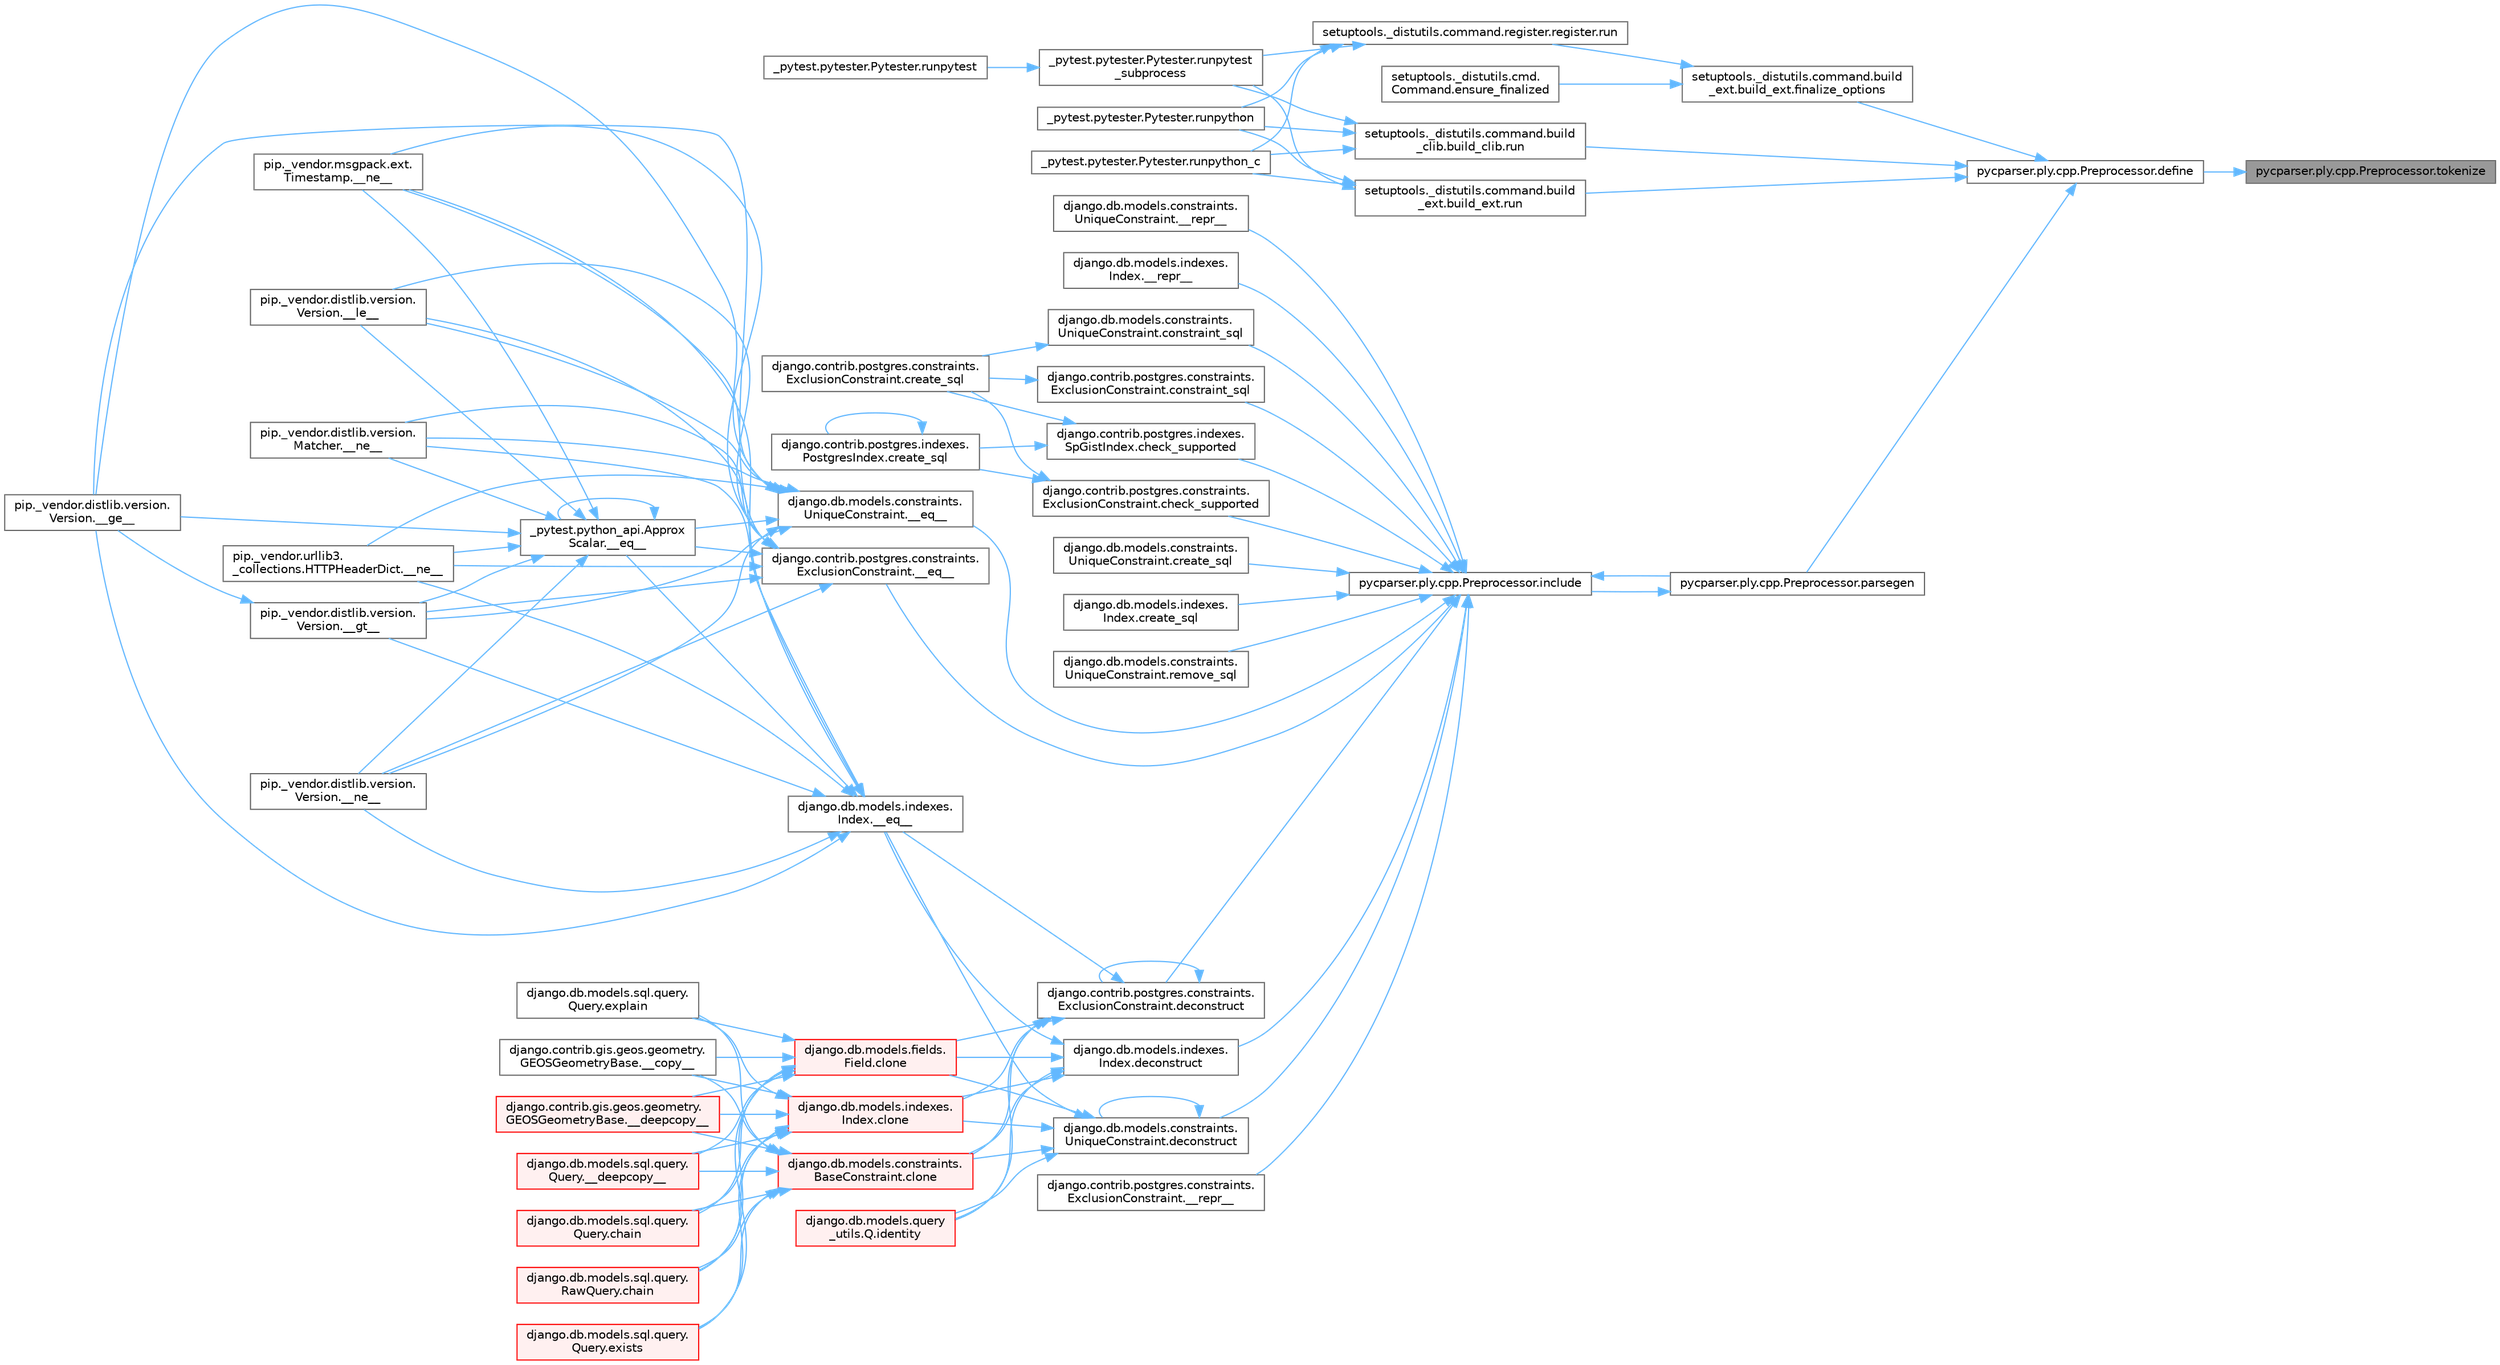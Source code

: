 digraph "pycparser.ply.cpp.Preprocessor.tokenize"
{
 // LATEX_PDF_SIZE
  bgcolor="transparent";
  edge [fontname=Helvetica,fontsize=10,labelfontname=Helvetica,labelfontsize=10];
  node [fontname=Helvetica,fontsize=10,shape=box,height=0.2,width=0.4];
  rankdir="RL";
  Node1 [id="Node000001",label="pycparser.ply.cpp.Preprocessor.tokenize",height=0.2,width=0.4,color="gray40", fillcolor="grey60", style="filled", fontcolor="black",tooltip=" "];
  Node1 -> Node2 [id="edge1_Node000001_Node000002",dir="back",color="steelblue1",style="solid",tooltip=" "];
  Node2 [id="Node000002",label="pycparser.ply.cpp.Preprocessor.define",height=0.2,width=0.4,color="grey40", fillcolor="white", style="filled",URL="$classpycparser_1_1ply_1_1cpp_1_1_preprocessor.html#af635683ade59c1df3d343885d9cd22b7",tooltip=" "];
  Node2 -> Node3 [id="edge2_Node000002_Node000003",dir="back",color="steelblue1",style="solid",tooltip=" "];
  Node3 [id="Node000003",label="setuptools._distutils.command.build\l_ext.build_ext.finalize_options",height=0.2,width=0.4,color="grey40", fillcolor="white", style="filled",URL="$classsetuptools_1_1__distutils_1_1command_1_1build__ext_1_1build__ext.html#aa075f7186fa8165665f5896daa6fb8eb",tooltip=" "];
  Node3 -> Node4 [id="edge3_Node000003_Node000004",dir="back",color="steelblue1",style="solid",tooltip=" "];
  Node4 [id="Node000004",label="setuptools._distutils.cmd.\lCommand.ensure_finalized",height=0.2,width=0.4,color="grey40", fillcolor="white", style="filled",URL="$classsetuptools_1_1__distutils_1_1cmd_1_1_command.html#a3d586ca13afbfed87a11872fd15515ab",tooltip=" "];
  Node3 -> Node5 [id="edge4_Node000003_Node000005",dir="back",color="steelblue1",style="solid",tooltip=" "];
  Node5 [id="Node000005",label="setuptools._distutils.command.register.register.run",height=0.2,width=0.4,color="grey40", fillcolor="white", style="filled",URL="$classsetuptools_1_1__distutils_1_1command_1_1register_1_1register.html#a2c04b126757f477c907033d7f3d0e169",tooltip=" "];
  Node5 -> Node6 [id="edge5_Node000005_Node000006",dir="back",color="steelblue1",style="solid",tooltip=" "];
  Node6 [id="Node000006",label="_pytest.pytester.Pytester.runpytest\l_subprocess",height=0.2,width=0.4,color="grey40", fillcolor="white", style="filled",URL="$class__pytest_1_1pytester_1_1_pytester.html#a59323c6d6a1469a1206f1c0b8fce99c9",tooltip=" "];
  Node6 -> Node7 [id="edge6_Node000006_Node000007",dir="back",color="steelblue1",style="solid",tooltip=" "];
  Node7 [id="Node000007",label="_pytest.pytester.Pytester.runpytest",height=0.2,width=0.4,color="grey40", fillcolor="white", style="filled",URL="$class__pytest_1_1pytester_1_1_pytester.html#a2765db48ffe1b8853581d711ff43a87b",tooltip=" "];
  Node5 -> Node8 [id="edge7_Node000005_Node000008",dir="back",color="steelblue1",style="solid",tooltip=" "];
  Node8 [id="Node000008",label="_pytest.pytester.Pytester.runpython",height=0.2,width=0.4,color="grey40", fillcolor="white", style="filled",URL="$class__pytest_1_1pytester_1_1_pytester.html#a4e0c539507f15fd333cf618faf9687ef",tooltip=" "];
  Node5 -> Node9 [id="edge8_Node000005_Node000009",dir="back",color="steelblue1",style="solid",tooltip=" "];
  Node9 [id="Node000009",label="_pytest.pytester.Pytester.runpython_c",height=0.2,width=0.4,color="grey40", fillcolor="white", style="filled",URL="$class__pytest_1_1pytester_1_1_pytester.html#aea789acfe206d9c40d9a6bf54a337f2a",tooltip=" "];
  Node2 -> Node10 [id="edge9_Node000002_Node000010",dir="back",color="steelblue1",style="solid",tooltip=" "];
  Node10 [id="Node000010",label="pycparser.ply.cpp.Preprocessor.parsegen",height=0.2,width=0.4,color="grey40", fillcolor="white", style="filled",URL="$classpycparser_1_1ply_1_1cpp_1_1_preprocessor.html#aad71ed64ebab07f9eafb0b36f9108723",tooltip=" "];
  Node10 -> Node11 [id="edge10_Node000010_Node000011",dir="back",color="steelblue1",style="solid",tooltip=" "];
  Node11 [id="Node000011",label="pycparser.ply.cpp.Preprocessor.include",height=0.2,width=0.4,color="grey40", fillcolor="white", style="filled",URL="$classpycparser_1_1ply_1_1cpp_1_1_preprocessor.html#aa91b0516d72dcf45e3d21b35b84ea1e0",tooltip=" "];
  Node11 -> Node12 [id="edge11_Node000011_Node000012",dir="back",color="steelblue1",style="solid",tooltip=" "];
  Node12 [id="Node000012",label="django.contrib.postgres.constraints.\lExclusionConstraint.__eq__",height=0.2,width=0.4,color="grey40", fillcolor="white", style="filled",URL="$classdjango_1_1contrib_1_1postgres_1_1constraints_1_1_exclusion_constraint.html#af496d048323e51177e1239475f9fe47c",tooltip=" "];
  Node12 -> Node13 [id="edge12_Node000012_Node000013",dir="back",color="steelblue1",style="solid",tooltip=" "];
  Node13 [id="Node000013",label="_pytest.python_api.Approx\lScalar.__eq__",height=0.2,width=0.4,color="grey40", fillcolor="white", style="filled",URL="$class__pytest_1_1python__api_1_1_approx_scalar.html#af4601ee4ca7409927f88c83ebfc3d923",tooltip=" "];
  Node13 -> Node13 [id="edge13_Node000013_Node000013",dir="back",color="steelblue1",style="solid",tooltip=" "];
  Node13 -> Node14 [id="edge14_Node000013_Node000014",dir="back",color="steelblue1",style="solid",tooltip=" "];
  Node14 [id="Node000014",label="pip._vendor.distlib.version.\lVersion.__ge__",height=0.2,width=0.4,color="grey40", fillcolor="white", style="filled",URL="$classpip_1_1__vendor_1_1distlib_1_1version_1_1_version.html#aa6b7b889cebc687ddb5ed9040d01b1ec",tooltip=" "];
  Node13 -> Node15 [id="edge15_Node000013_Node000015",dir="back",color="steelblue1",style="solid",tooltip=" "];
  Node15 [id="Node000015",label="pip._vendor.distlib.version.\lVersion.__gt__",height=0.2,width=0.4,color="grey40", fillcolor="white", style="filled",URL="$classpip_1_1__vendor_1_1distlib_1_1version_1_1_version.html#a51cf0c8da1bb6829173ff6861b10cb5f",tooltip=" "];
  Node15 -> Node14 [id="edge16_Node000015_Node000014",dir="back",color="steelblue1",style="solid",tooltip=" "];
  Node13 -> Node16 [id="edge17_Node000013_Node000016",dir="back",color="steelblue1",style="solid",tooltip=" "];
  Node16 [id="Node000016",label="pip._vendor.distlib.version.\lVersion.__le__",height=0.2,width=0.4,color="grey40", fillcolor="white", style="filled",URL="$classpip_1_1__vendor_1_1distlib_1_1version_1_1_version.html#ae5e2c5d9b76377e286fcf92a382cbb8b",tooltip=" "];
  Node13 -> Node17 [id="edge18_Node000013_Node000017",dir="back",color="steelblue1",style="solid",tooltip=" "];
  Node17 [id="Node000017",label="pip._vendor.distlib.version.\lMatcher.__ne__",height=0.2,width=0.4,color="grey40", fillcolor="white", style="filled",URL="$classpip_1_1__vendor_1_1distlib_1_1version_1_1_matcher.html#a24f8f8a4686bff3018fee5d22f4e02f1",tooltip=" "];
  Node13 -> Node18 [id="edge19_Node000013_Node000018",dir="back",color="steelblue1",style="solid",tooltip=" "];
  Node18 [id="Node000018",label="pip._vendor.distlib.version.\lVersion.__ne__",height=0.2,width=0.4,color="grey40", fillcolor="white", style="filled",URL="$classpip_1_1__vendor_1_1distlib_1_1version_1_1_version.html#aea3cdf6db007318ab1a2e8d144e2a4a1",tooltip=" "];
  Node13 -> Node19 [id="edge20_Node000013_Node000019",dir="back",color="steelblue1",style="solid",tooltip=" "];
  Node19 [id="Node000019",label="pip._vendor.msgpack.ext.\lTimestamp.__ne__",height=0.2,width=0.4,color="grey40", fillcolor="white", style="filled",URL="$classpip_1_1__vendor_1_1msgpack_1_1ext_1_1_timestamp.html#ac38b8cada8075f7a1133b06bc99b2317",tooltip=" "];
  Node13 -> Node20 [id="edge21_Node000013_Node000020",dir="back",color="steelblue1",style="solid",tooltip=" "];
  Node20 [id="Node000020",label="pip._vendor.urllib3.\l_collections.HTTPHeaderDict.__ne__",height=0.2,width=0.4,color="grey40", fillcolor="white", style="filled",URL="$classpip_1_1__vendor_1_1urllib3_1_1__collections_1_1_h_t_t_p_header_dict.html#aa7766a9499d33160a1258e140e35a806",tooltip=" "];
  Node12 -> Node14 [id="edge22_Node000012_Node000014",dir="back",color="steelblue1",style="solid",tooltip=" "];
  Node12 -> Node15 [id="edge23_Node000012_Node000015",dir="back",color="steelblue1",style="solid",tooltip=" "];
  Node12 -> Node16 [id="edge24_Node000012_Node000016",dir="back",color="steelblue1",style="solid",tooltip=" "];
  Node12 -> Node17 [id="edge25_Node000012_Node000017",dir="back",color="steelblue1",style="solid",tooltip=" "];
  Node12 -> Node18 [id="edge26_Node000012_Node000018",dir="back",color="steelblue1",style="solid",tooltip=" "];
  Node12 -> Node19 [id="edge27_Node000012_Node000019",dir="back",color="steelblue1",style="solid",tooltip=" "];
  Node12 -> Node20 [id="edge28_Node000012_Node000020",dir="back",color="steelblue1",style="solid",tooltip=" "];
  Node11 -> Node21 [id="edge29_Node000011_Node000021",dir="back",color="steelblue1",style="solid",tooltip=" "];
  Node21 [id="Node000021",label="django.db.models.constraints.\lUniqueConstraint.__eq__",height=0.2,width=0.4,color="grey40", fillcolor="white", style="filled",URL="$classdjango_1_1db_1_1models_1_1constraints_1_1_unique_constraint.html#a1a877e5c6def4673a480b3fd44e3ad19",tooltip=" "];
  Node21 -> Node13 [id="edge30_Node000021_Node000013",dir="back",color="steelblue1",style="solid",tooltip=" "];
  Node21 -> Node14 [id="edge31_Node000021_Node000014",dir="back",color="steelblue1",style="solid",tooltip=" "];
  Node21 -> Node15 [id="edge32_Node000021_Node000015",dir="back",color="steelblue1",style="solid",tooltip=" "];
  Node21 -> Node16 [id="edge33_Node000021_Node000016",dir="back",color="steelblue1",style="solid",tooltip=" "];
  Node21 -> Node17 [id="edge34_Node000021_Node000017",dir="back",color="steelblue1",style="solid",tooltip=" "];
  Node21 -> Node18 [id="edge35_Node000021_Node000018",dir="back",color="steelblue1",style="solid",tooltip=" "];
  Node21 -> Node19 [id="edge36_Node000021_Node000019",dir="back",color="steelblue1",style="solid",tooltip=" "];
  Node21 -> Node20 [id="edge37_Node000021_Node000020",dir="back",color="steelblue1",style="solid",tooltip=" "];
  Node11 -> Node22 [id="edge38_Node000011_Node000022",dir="back",color="steelblue1",style="solid",tooltip=" "];
  Node22 [id="Node000022",label="django.contrib.postgres.constraints.\lExclusionConstraint.__repr__",height=0.2,width=0.4,color="grey40", fillcolor="white", style="filled",URL="$classdjango_1_1contrib_1_1postgres_1_1constraints_1_1_exclusion_constraint.html#a0771594ced240daa3e783f821d28adb5",tooltip=" "];
  Node11 -> Node23 [id="edge39_Node000011_Node000023",dir="back",color="steelblue1",style="solid",tooltip=" "];
  Node23 [id="Node000023",label="django.db.models.constraints.\lUniqueConstraint.__repr__",height=0.2,width=0.4,color="grey40", fillcolor="white", style="filled",URL="$classdjango_1_1db_1_1models_1_1constraints_1_1_unique_constraint.html#a182454ed288d36d2033f34e2442e63b6",tooltip=" "];
  Node11 -> Node24 [id="edge40_Node000011_Node000024",dir="back",color="steelblue1",style="solid",tooltip=" "];
  Node24 [id="Node000024",label="django.db.models.indexes.\lIndex.__repr__",height=0.2,width=0.4,color="grey40", fillcolor="white", style="filled",URL="$classdjango_1_1db_1_1models_1_1indexes_1_1_index.html#a491779817a13ed7b81a3fa01cb34b2c6",tooltip=" "];
  Node11 -> Node25 [id="edge41_Node000011_Node000025",dir="back",color="steelblue1",style="solid",tooltip=" "];
  Node25 [id="Node000025",label="django.contrib.postgres.constraints.\lExclusionConstraint.check_supported",height=0.2,width=0.4,color="grey40", fillcolor="white", style="filled",URL="$classdjango_1_1contrib_1_1postgres_1_1constraints_1_1_exclusion_constraint.html#afce44af1fdf188bca4592f852eb897c3",tooltip=" "];
  Node25 -> Node26 [id="edge42_Node000025_Node000026",dir="back",color="steelblue1",style="solid",tooltip=" "];
  Node26 [id="Node000026",label="django.contrib.postgres.constraints.\lExclusionConstraint.create_sql",height=0.2,width=0.4,color="grey40", fillcolor="white", style="filled",URL="$classdjango_1_1contrib_1_1postgres_1_1constraints_1_1_exclusion_constraint.html#a491aa9fcecb71b800a51e96a00892078",tooltip=" "];
  Node25 -> Node27 [id="edge43_Node000025_Node000027",dir="back",color="steelblue1",style="solid",tooltip=" "];
  Node27 [id="Node000027",label="django.contrib.postgres.indexes.\lPostgresIndex.create_sql",height=0.2,width=0.4,color="grey40", fillcolor="white", style="filled",URL="$classdjango_1_1contrib_1_1postgres_1_1indexes_1_1_postgres_index.html#aca4fb7bbfc0ddbcbbb35f50aeb275adc",tooltip=" "];
  Node27 -> Node27 [id="edge44_Node000027_Node000027",dir="back",color="steelblue1",style="solid",tooltip=" "];
  Node11 -> Node28 [id="edge45_Node000011_Node000028",dir="back",color="steelblue1",style="solid",tooltip=" "];
  Node28 [id="Node000028",label="django.contrib.postgres.indexes.\lSpGistIndex.check_supported",height=0.2,width=0.4,color="grey40", fillcolor="white", style="filled",URL="$classdjango_1_1contrib_1_1postgres_1_1indexes_1_1_sp_gist_index.html#aa2d05c1b3c304ae928ef271c01011447",tooltip=" "];
  Node28 -> Node26 [id="edge46_Node000028_Node000026",dir="back",color="steelblue1",style="solid",tooltip=" "];
  Node28 -> Node27 [id="edge47_Node000028_Node000027",dir="back",color="steelblue1",style="solid",tooltip=" "];
  Node11 -> Node29 [id="edge48_Node000011_Node000029",dir="back",color="steelblue1",style="solid",tooltip=" "];
  Node29 [id="Node000029",label="django.contrib.postgres.constraints.\lExclusionConstraint.constraint_sql",height=0.2,width=0.4,color="grey40", fillcolor="white", style="filled",URL="$classdjango_1_1contrib_1_1postgres_1_1constraints_1_1_exclusion_constraint.html#a9c7786d94df04c688d948011958a68c1",tooltip=" "];
  Node29 -> Node26 [id="edge49_Node000029_Node000026",dir="back",color="steelblue1",style="solid",tooltip=" "];
  Node11 -> Node30 [id="edge50_Node000011_Node000030",dir="back",color="steelblue1",style="solid",tooltip=" "];
  Node30 [id="Node000030",label="django.db.models.constraints.\lUniqueConstraint.constraint_sql",height=0.2,width=0.4,color="grey40", fillcolor="white", style="filled",URL="$classdjango_1_1db_1_1models_1_1constraints_1_1_unique_constraint.html#ad8e91d3d3fb576b5000de9908877754d",tooltip=" "];
  Node30 -> Node26 [id="edge51_Node000030_Node000026",dir="back",color="steelblue1",style="solid",tooltip=" "];
  Node11 -> Node31 [id="edge52_Node000011_Node000031",dir="back",color="steelblue1",style="solid",tooltip=" "];
  Node31 [id="Node000031",label="django.db.models.constraints.\lUniqueConstraint.create_sql",height=0.2,width=0.4,color="grey40", fillcolor="white", style="filled",URL="$classdjango_1_1db_1_1models_1_1constraints_1_1_unique_constraint.html#ad0cc45d12329073fac8ae7b419a34cae",tooltip=" "];
  Node11 -> Node32 [id="edge53_Node000011_Node000032",dir="back",color="steelblue1",style="solid",tooltip=" "];
  Node32 [id="Node000032",label="django.db.models.indexes.\lIndex.create_sql",height=0.2,width=0.4,color="grey40", fillcolor="white", style="filled",URL="$classdjango_1_1db_1_1models_1_1indexes_1_1_index.html#a7e8410dc834fe4215a58d075ccddd399",tooltip=" "];
  Node11 -> Node33 [id="edge54_Node000011_Node000033",dir="back",color="steelblue1",style="solid",tooltip=" "];
  Node33 [id="Node000033",label="django.contrib.postgres.constraints.\lExclusionConstraint.deconstruct",height=0.2,width=0.4,color="grey40", fillcolor="white", style="filled",URL="$classdjango_1_1contrib_1_1postgres_1_1constraints_1_1_exclusion_constraint.html#ad7f2b1013a1aeb3f6e584282ead19dfb",tooltip=" "];
  Node33 -> Node34 [id="edge55_Node000033_Node000034",dir="back",color="steelblue1",style="solid",tooltip=" "];
  Node34 [id="Node000034",label="django.db.models.indexes.\lIndex.__eq__",height=0.2,width=0.4,color="grey40", fillcolor="white", style="filled",URL="$classdjango_1_1db_1_1models_1_1indexes_1_1_index.html#a610477616672fd35272d94ba513c1496",tooltip=" "];
  Node34 -> Node13 [id="edge56_Node000034_Node000013",dir="back",color="steelblue1",style="solid",tooltip=" "];
  Node34 -> Node14 [id="edge57_Node000034_Node000014",dir="back",color="steelblue1",style="solid",tooltip=" "];
  Node34 -> Node15 [id="edge58_Node000034_Node000015",dir="back",color="steelblue1",style="solid",tooltip=" "];
  Node34 -> Node16 [id="edge59_Node000034_Node000016",dir="back",color="steelblue1",style="solid",tooltip=" "];
  Node34 -> Node17 [id="edge60_Node000034_Node000017",dir="back",color="steelblue1",style="solid",tooltip=" "];
  Node34 -> Node18 [id="edge61_Node000034_Node000018",dir="back",color="steelblue1",style="solid",tooltip=" "];
  Node34 -> Node19 [id="edge62_Node000034_Node000019",dir="back",color="steelblue1",style="solid",tooltip=" "];
  Node34 -> Node20 [id="edge63_Node000034_Node000020",dir="back",color="steelblue1",style="solid",tooltip=" "];
  Node33 -> Node35 [id="edge64_Node000033_Node000035",dir="back",color="steelblue1",style="solid",tooltip=" "];
  Node35 [id="Node000035",label="django.db.models.constraints.\lBaseConstraint.clone",height=0.2,width=0.4,color="red", fillcolor="#FFF0F0", style="filled",URL="$classdjango_1_1db_1_1models_1_1constraints_1_1_base_constraint.html#a0f02e73d4209006f6317758e83ccf8ac",tooltip=" "];
  Node35 -> Node36 [id="edge65_Node000035_Node000036",dir="back",color="steelblue1",style="solid",tooltip=" "];
  Node36 [id="Node000036",label="django.contrib.gis.geos.geometry.\lGEOSGeometryBase.__copy__",height=0.2,width=0.4,color="grey40", fillcolor="white", style="filled",URL="$classdjango_1_1contrib_1_1gis_1_1geos_1_1geometry_1_1_g_e_o_s_geometry_base.html#ae0f85dbfd6e6e2dab4aa9dd295340b87",tooltip=" "];
  Node35 -> Node37 [id="edge66_Node000035_Node000037",dir="back",color="steelblue1",style="solid",tooltip=" "];
  Node37 [id="Node000037",label="django.contrib.gis.geos.geometry.\lGEOSGeometryBase.__deepcopy__",height=0.2,width=0.4,color="red", fillcolor="#FFF0F0", style="filled",URL="$classdjango_1_1contrib_1_1gis_1_1geos_1_1geometry_1_1_g_e_o_s_geometry_base.html#ac6f16be987e8c98b9ecb52ccb388c18c",tooltip=" "];
  Node35 -> Node321 [id="edge67_Node000035_Node000321",dir="back",color="steelblue1",style="solid",tooltip=" "];
  Node321 [id="Node000321",label="django.db.models.sql.query.\lQuery.__deepcopy__",height=0.2,width=0.4,color="red", fillcolor="#FFF0F0", style="filled",URL="$classdjango_1_1db_1_1models_1_1sql_1_1query_1_1_query.html#a03b0d1ca81a588c179694300577a5dde",tooltip=" "];
  Node35 -> Node322 [id="edge68_Node000035_Node000322",dir="back",color="steelblue1",style="solid",tooltip=" "];
  Node322 [id="Node000322",label="django.db.models.sql.query.\lQuery.chain",height=0.2,width=0.4,color="red", fillcolor="#FFF0F0", style="filled",URL="$classdjango_1_1db_1_1models_1_1sql_1_1query_1_1_query.html#aa3fe5320676d05bc24bd69dcfc785a8f",tooltip=" "];
  Node35 -> Node328 [id="edge69_Node000035_Node000328",dir="back",color="steelblue1",style="solid",tooltip=" "];
  Node328 [id="Node000328",label="django.db.models.sql.query.\lRawQuery.chain",height=0.2,width=0.4,color="red", fillcolor="#FFF0F0", style="filled",URL="$classdjango_1_1db_1_1models_1_1sql_1_1query_1_1_raw_query.html#a7fe9f8502e3420c0378f6edce01aa68b",tooltip=" "];
  Node35 -> Node329 [id="edge70_Node000035_Node000329",dir="back",color="steelblue1",style="solid",tooltip=" "];
  Node329 [id="Node000329",label="django.db.models.sql.query.\lQuery.exists",height=0.2,width=0.4,color="red", fillcolor="#FFF0F0", style="filled",URL="$classdjango_1_1db_1_1models_1_1sql_1_1query_1_1_query.html#ae5c8bc324c4badfdcba3d115464be353",tooltip=" "];
  Node35 -> Node742 [id="edge71_Node000035_Node000742",dir="back",color="steelblue1",style="solid",tooltip=" "];
  Node742 [id="Node000742",label="django.db.models.sql.query.\lQuery.explain",height=0.2,width=0.4,color="grey40", fillcolor="white", style="filled",URL="$classdjango_1_1db_1_1models_1_1sql_1_1query_1_1_query.html#a2017a64b53a6a8b184261899b21895e4",tooltip=" "];
  Node33 -> Node739 [id="edge72_Node000033_Node000739",dir="back",color="steelblue1",style="solid",tooltip=" "];
  Node739 [id="Node000739",label="django.db.models.fields.\lField.clone",height=0.2,width=0.4,color="red", fillcolor="#FFF0F0", style="filled",URL="$classdjango_1_1db_1_1models_1_1fields_1_1_field.html#aeaf9d4a620ef742dbc6414393f549ee2",tooltip=" "];
  Node739 -> Node36 [id="edge73_Node000739_Node000036",dir="back",color="steelblue1",style="solid",tooltip=" "];
  Node739 -> Node37 [id="edge74_Node000739_Node000037",dir="back",color="steelblue1",style="solid",tooltip=" "];
  Node739 -> Node321 [id="edge75_Node000739_Node000321",dir="back",color="steelblue1",style="solid",tooltip=" "];
  Node739 -> Node322 [id="edge76_Node000739_Node000322",dir="back",color="steelblue1",style="solid",tooltip=" "];
  Node739 -> Node328 [id="edge77_Node000739_Node000328",dir="back",color="steelblue1",style="solid",tooltip=" "];
  Node739 -> Node329 [id="edge78_Node000739_Node000329",dir="back",color="steelblue1",style="solid",tooltip=" "];
  Node739 -> Node742 [id="edge79_Node000739_Node000742",dir="back",color="steelblue1",style="solid",tooltip=" "];
  Node33 -> Node741 [id="edge80_Node000033_Node000741",dir="back",color="steelblue1",style="solid",tooltip=" "];
  Node741 [id="Node000741",label="django.db.models.indexes.\lIndex.clone",height=0.2,width=0.4,color="red", fillcolor="#FFF0F0", style="filled",URL="$classdjango_1_1db_1_1models_1_1indexes_1_1_index.html#aeaccf659cbc1989e539625d16602541e",tooltip=" "];
  Node741 -> Node36 [id="edge81_Node000741_Node000036",dir="back",color="steelblue1",style="solid",tooltip=" "];
  Node741 -> Node37 [id="edge82_Node000741_Node000037",dir="back",color="steelblue1",style="solid",tooltip=" "];
  Node741 -> Node321 [id="edge83_Node000741_Node000321",dir="back",color="steelblue1",style="solid",tooltip=" "];
  Node741 -> Node322 [id="edge84_Node000741_Node000322",dir="back",color="steelblue1",style="solid",tooltip=" "];
  Node741 -> Node328 [id="edge85_Node000741_Node000328",dir="back",color="steelblue1",style="solid",tooltip=" "];
  Node741 -> Node329 [id="edge86_Node000741_Node000329",dir="back",color="steelblue1",style="solid",tooltip=" "];
  Node741 -> Node742 [id="edge87_Node000741_Node000742",dir="back",color="steelblue1",style="solid",tooltip=" "];
  Node33 -> Node33 [id="edge88_Node000033_Node000033",dir="back",color="steelblue1",style="solid",tooltip=" "];
  Node33 -> Node761 [id="edge89_Node000033_Node000761",dir="back",color="steelblue1",style="solid",tooltip=" "];
  Node761 [id="Node000761",label="django.db.models.query\l_utils.Q.identity",height=0.2,width=0.4,color="red", fillcolor="#FFF0F0", style="filled",URL="$classdjango_1_1db_1_1models_1_1query__utils_1_1_q.html#a63129a45cd7e8fa8b4789ce076f445a3",tooltip=" "];
  Node11 -> Node738 [id="edge90_Node000011_Node000738",dir="back",color="steelblue1",style="solid",tooltip=" "];
  Node738 [id="Node000738",label="django.db.models.constraints.\lUniqueConstraint.deconstruct",height=0.2,width=0.4,color="grey40", fillcolor="white", style="filled",URL="$classdjango_1_1db_1_1models_1_1constraints_1_1_unique_constraint.html#a79dd632a14039b180b2b909fefcfce70",tooltip=" "];
  Node738 -> Node34 [id="edge91_Node000738_Node000034",dir="back",color="steelblue1",style="solid",tooltip=" "];
  Node738 -> Node35 [id="edge92_Node000738_Node000035",dir="back",color="steelblue1",style="solid",tooltip=" "];
  Node738 -> Node739 [id="edge93_Node000738_Node000739",dir="back",color="steelblue1",style="solid",tooltip=" "];
  Node738 -> Node741 [id="edge94_Node000738_Node000741",dir="back",color="steelblue1",style="solid",tooltip=" "];
  Node738 -> Node738 [id="edge95_Node000738_Node000738",dir="back",color="steelblue1",style="solid",tooltip=" "];
  Node738 -> Node761 [id="edge96_Node000738_Node000761",dir="back",color="steelblue1",style="solid",tooltip=" "];
  Node11 -> Node762 [id="edge97_Node000011_Node000762",dir="back",color="steelblue1",style="solid",tooltip=" "];
  Node762 [id="Node000762",label="django.db.models.indexes.\lIndex.deconstruct",height=0.2,width=0.4,color="grey40", fillcolor="white", style="filled",URL="$classdjango_1_1db_1_1models_1_1indexes_1_1_index.html#ad28ee8ce2b1da28df32f78ea1c2d9741",tooltip=" "];
  Node762 -> Node34 [id="edge98_Node000762_Node000034",dir="back",color="steelblue1",style="solid",tooltip=" "];
  Node762 -> Node35 [id="edge99_Node000762_Node000035",dir="back",color="steelblue1",style="solid",tooltip=" "];
  Node762 -> Node739 [id="edge100_Node000762_Node000739",dir="back",color="steelblue1",style="solid",tooltip=" "];
  Node762 -> Node741 [id="edge101_Node000762_Node000741",dir="back",color="steelblue1",style="solid",tooltip=" "];
  Node762 -> Node761 [id="edge102_Node000762_Node000761",dir="back",color="steelblue1",style="solid",tooltip=" "];
  Node11 -> Node10 [id="edge103_Node000011_Node000010",dir="back",color="steelblue1",style="solid",tooltip=" "];
  Node11 -> Node763 [id="edge104_Node000011_Node000763",dir="back",color="steelblue1",style="solid",tooltip=" "];
  Node763 [id="Node000763",label="django.db.models.constraints.\lUniqueConstraint.remove_sql",height=0.2,width=0.4,color="grey40", fillcolor="white", style="filled",URL="$classdjango_1_1db_1_1models_1_1constraints_1_1_unique_constraint.html#ab15414e4b19d874a865c00e01427dfd1",tooltip=" "];
  Node2 -> Node2613 [id="edge105_Node000002_Node002613",dir="back",color="steelblue1",style="solid",tooltip=" "];
  Node2613 [id="Node002613",label="setuptools._distutils.command.build\l_clib.build_clib.run",height=0.2,width=0.4,color="grey40", fillcolor="white", style="filled",URL="$classsetuptools_1_1__distutils_1_1command_1_1build__clib_1_1build__clib.html#a393bb0c46da6620f45b2207b28eabae8",tooltip=" "];
  Node2613 -> Node6 [id="edge106_Node002613_Node000006",dir="back",color="steelblue1",style="solid",tooltip=" "];
  Node2613 -> Node8 [id="edge107_Node002613_Node000008",dir="back",color="steelblue1",style="solid",tooltip=" "];
  Node2613 -> Node9 [id="edge108_Node002613_Node000009",dir="back",color="steelblue1",style="solid",tooltip=" "];
  Node2 -> Node1601 [id="edge109_Node000002_Node001601",dir="back",color="steelblue1",style="solid",tooltip=" "];
  Node1601 [id="Node001601",label="setuptools._distutils.command.build\l_ext.build_ext.run",height=0.2,width=0.4,color="grey40", fillcolor="white", style="filled",URL="$classsetuptools_1_1__distutils_1_1command_1_1build__ext_1_1build__ext.html#a13d40a5647e9e67aeff713ab014a6bef",tooltip=" "];
  Node1601 -> Node6 [id="edge110_Node001601_Node000006",dir="back",color="steelblue1",style="solid",tooltip=" "];
  Node1601 -> Node8 [id="edge111_Node001601_Node000008",dir="back",color="steelblue1",style="solid",tooltip=" "];
  Node1601 -> Node9 [id="edge112_Node001601_Node000009",dir="back",color="steelblue1",style="solid",tooltip=" "];
}
